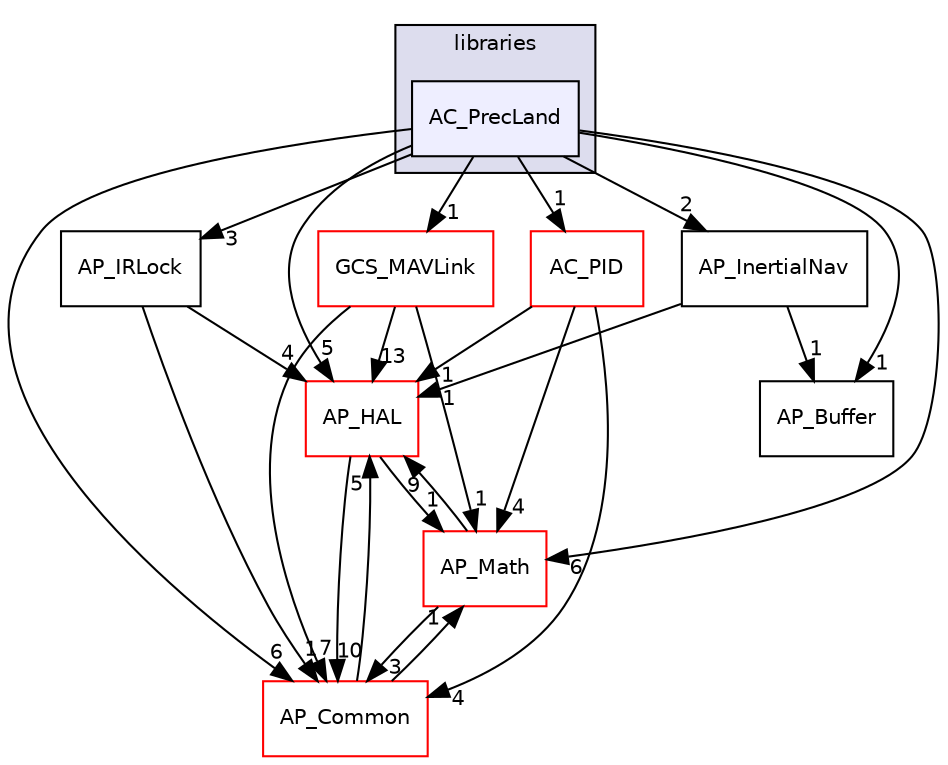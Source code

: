 digraph "libraries/AC_PrecLand" {
  compound=true
  node [ fontsize="10", fontname="Helvetica"];
  edge [ labelfontsize="10", labelfontname="Helvetica"];
  subgraph clusterdir_bc0718b08fb2015b8e59c47b2805f60c {
    graph [ bgcolor="#ddddee", pencolor="black", label="libraries" fontname="Helvetica", fontsize="10", URL="dir_bc0718b08fb2015b8e59c47b2805f60c.html"]
  dir_a7fc2e313f4ac7d31c89bb2d9d966d70 [shape=box, label="AC_PrecLand", style="filled", fillcolor="#eeeeff", pencolor="black", URL="dir_a7fc2e313f4ac7d31c89bb2d9d966d70.html"];
  }
  dir_4204433686283ae20461bb303c1394b7 [shape=box label="AP_IRLock" URL="dir_4204433686283ae20461bb303c1394b7.html"];
  dir_be870cb78c6e1bc08f9e4388e1828b4d [shape=box label="GCS_MAVLink" fillcolor="white" style="filled" color="red" URL="dir_be870cb78c6e1bc08f9e4388e1828b4d.html"];
  dir_1cbc10423b2512b31103883361e0123b [shape=box label="AP_HAL" fillcolor="white" style="filled" color="red" URL="dir_1cbc10423b2512b31103883361e0123b.html"];
  dir_e2bd83a63617af771129da87c3dea2f2 [shape=box label="AP_InertialNav" URL="dir_e2bd83a63617af771129da87c3dea2f2.html"];
  dir_881c5116171f3dbd959b4d99310ce5b6 [shape=box label="AP_Buffer" URL="dir_881c5116171f3dbd959b4d99310ce5b6.html"];
  dir_e45b4740ca2377c64753601f0047bb45 [shape=box label="AC_PID" fillcolor="white" style="filled" color="red" URL="dir_e45b4740ca2377c64753601f0047bb45.html"];
  dir_93fb9127672489656ce87df72f6e986d [shape=box label="AP_Math" fillcolor="white" style="filled" color="red" URL="dir_93fb9127672489656ce87df72f6e986d.html"];
  dir_df3f4256615fd4197927a84a019a8bd8 [shape=box label="AP_Common" fillcolor="white" style="filled" color="red" URL="dir_df3f4256615fd4197927a84a019a8bd8.html"];
  dir_4204433686283ae20461bb303c1394b7->dir_1cbc10423b2512b31103883361e0123b [headlabel="4", labeldistance=1.5 headhref="dir_000092_000057.html"];
  dir_4204433686283ae20461bb303c1394b7->dir_df3f4256615fd4197927a84a019a8bd8 [headlabel="1", labeldistance=1.5 headhref="dir_000092_000036.html"];
  dir_be870cb78c6e1bc08f9e4388e1828b4d->dir_1cbc10423b2512b31103883361e0123b [headlabel="13", labeldistance=1.5 headhref="dir_000179_000057.html"];
  dir_be870cb78c6e1bc08f9e4388e1828b4d->dir_93fb9127672489656ce87df72f6e986d [headlabel="1", labeldistance=1.5 headhref="dir_000179_000098.html"];
  dir_be870cb78c6e1bc08f9e4388e1828b4d->dir_df3f4256615fd4197927a84a019a8bd8 [headlabel="7", labeldistance=1.5 headhref="dir_000179_000036.html"];
  dir_1cbc10423b2512b31103883361e0123b->dir_93fb9127672489656ce87df72f6e986d [headlabel="1", labeldistance=1.5 headhref="dir_000057_000098.html"];
  dir_1cbc10423b2512b31103883361e0123b->dir_df3f4256615fd4197927a84a019a8bd8 [headlabel="10", labeldistance=1.5 headhref="dir_000057_000036.html"];
  dir_e2bd83a63617af771129da87c3dea2f2->dir_1cbc10423b2512b31103883361e0123b [headlabel="1", labeldistance=1.5 headhref="dir_000087_000057.html"];
  dir_e2bd83a63617af771129da87c3dea2f2->dir_881c5116171f3dbd959b4d99310ce5b6 [headlabel="1", labeldistance=1.5 headhref="dir_000087_000033.html"];
  dir_e45b4740ca2377c64753601f0047bb45->dir_1cbc10423b2512b31103883361e0123b [headlabel="1", labeldistance=1.5 headhref="dir_000005_000057.html"];
  dir_e45b4740ca2377c64753601f0047bb45->dir_93fb9127672489656ce87df72f6e986d [headlabel="4", labeldistance=1.5 headhref="dir_000005_000098.html"];
  dir_e45b4740ca2377c64753601f0047bb45->dir_df3f4256615fd4197927a84a019a8bd8 [headlabel="4", labeldistance=1.5 headhref="dir_000005_000036.html"];
  dir_93fb9127672489656ce87df72f6e986d->dir_1cbc10423b2512b31103883361e0123b [headlabel="9", labeldistance=1.5 headhref="dir_000098_000057.html"];
  dir_93fb9127672489656ce87df72f6e986d->dir_df3f4256615fd4197927a84a019a8bd8 [headlabel="3", labeldistance=1.5 headhref="dir_000098_000036.html"];
  dir_a7fc2e313f4ac7d31c89bb2d9d966d70->dir_4204433686283ae20461bb303c1394b7 [headlabel="3", labeldistance=1.5 headhref="dir_000008_000092.html"];
  dir_a7fc2e313f4ac7d31c89bb2d9d966d70->dir_be870cb78c6e1bc08f9e4388e1828b4d [headlabel="1", labeldistance=1.5 headhref="dir_000008_000179.html"];
  dir_a7fc2e313f4ac7d31c89bb2d9d966d70->dir_1cbc10423b2512b31103883361e0123b [headlabel="5", labeldistance=1.5 headhref="dir_000008_000057.html"];
  dir_a7fc2e313f4ac7d31c89bb2d9d966d70->dir_e2bd83a63617af771129da87c3dea2f2 [headlabel="2", labeldistance=1.5 headhref="dir_000008_000087.html"];
  dir_a7fc2e313f4ac7d31c89bb2d9d966d70->dir_881c5116171f3dbd959b4d99310ce5b6 [headlabel="1", labeldistance=1.5 headhref="dir_000008_000033.html"];
  dir_a7fc2e313f4ac7d31c89bb2d9d966d70->dir_e45b4740ca2377c64753601f0047bb45 [headlabel="1", labeldistance=1.5 headhref="dir_000008_000005.html"];
  dir_a7fc2e313f4ac7d31c89bb2d9d966d70->dir_93fb9127672489656ce87df72f6e986d [headlabel="6", labeldistance=1.5 headhref="dir_000008_000098.html"];
  dir_a7fc2e313f4ac7d31c89bb2d9d966d70->dir_df3f4256615fd4197927a84a019a8bd8 [headlabel="6", labeldistance=1.5 headhref="dir_000008_000036.html"];
  dir_df3f4256615fd4197927a84a019a8bd8->dir_1cbc10423b2512b31103883361e0123b [headlabel="5", labeldistance=1.5 headhref="dir_000036_000057.html"];
  dir_df3f4256615fd4197927a84a019a8bd8->dir_93fb9127672489656ce87df72f6e986d [headlabel="1", labeldistance=1.5 headhref="dir_000036_000098.html"];
}
